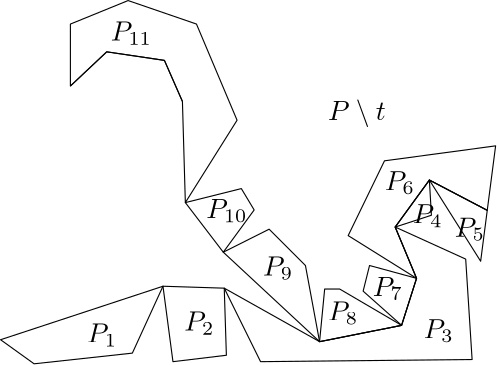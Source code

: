 <?xml version="1.0"?>
<!DOCTYPE ipe SYSTEM "ipe.dtd">
<ipe version="70000" creator="ipe6upgrade">
<info created="D:20081119100805" modified="D:20081119101521"/>
<ipestyle name="ipe6">
<color name="red" value="1 0 0"/>
<color name="green" value="0 1 0"/>
<color name="blue" value="0 0 1"/>
<color name="yellow" value="1 1 0"/>
<color name="gray1" value="0.125"/>
<color name="gray2" value="0.25"/>
<color name="gray3" value="0.375"/>
<color name="gray4" value="0.5"/>
<color name="gray5" value="0.625"/>
<color name="gray6" value="0.75"/>
<color name="gray7" value="0.875"/>
<dashstyle name="dashed" value="[4] 0"/>
<dashstyle name="dotted" value="[1 3] 0"/>
<dashstyle name="dash dotted" value="[4 2 1 2] 0"/>
<dashstyle name="dash dot dotted" value="[4 2 1 2 1 2] 0"/>
<pen name="heavier" value="0.8"/>
<pen name="fat" value="1.2"/>
<pen name="ultrafat" value="2"/>
<textsize name="large" value="\large"/>
<textsize name="Large" value="\Large"/>
<textsize name="LARGE" value="\LARGE"/>
<textsize name="huge" value="\huge"/>
<textsize name="Huge" value="\Huge"/>
<textsize name="small" value="\small"/>
<textsize name="footnote" value="\footnotesize"/>
<textsize name="tiny" value="\tiny"/>
<symbolsize name="small" value="2"/>
<symbolsize name="tiny" value="1.1"/>
<symbolsize name="large" value="5"/>
<arrowsize name="small" value="5"/>
<arrowsize name="tiny" value="3"/>
<arrowsize name="large" value="10"/>
<symbol name="mark/circle(sx)" transformations="translations">
<path fill="sym-stroke">
0.6 0 0 0.6 0 0 e 0.4 0 0 0.4 0 0 e
</path></symbol>
<symbol name="mark/disk(sx)" transformations="translations">
<path fill="sym-stroke">
0.6 0 0 0.6 0 0 e
</path></symbol>
<symbol name="mark/fdisk(sfx)" transformations="translations">
<group><path fill="sym-stroke" fillrule="eofill">
0.6 0 0 0.6 0 0 e 0.4 0 0 0.4 0 0 e
</path><path fill="sym-fill">
0.4 0 0 0.4 0 0 e
</path></group></symbol>
<symbol name="mark/box(sx)" transformations="translations">
<path fill="sym-stroke" fillrule="eofill">
-0.6 -0.6 m 0.6 -0.6 l 0.6 0.6 l -0.6 0.6 l h -0.4 -0.4 m 0.4 -0.4 l 0.4 0.4 l -0.4 0.4 l h</path></symbol>
<symbol name="mark/square(sx)" transformations="translations">
<path fill="sym-stroke">
-0.6 -0.6 m 0.6 -0.6 l 0.6 0.6 l -0.6 0.6 l h</path></symbol>
<symbol name="mark/fsquare(sfx)" transformations="translations">
<group><path fill="sym-stroke" fillrule="eofill">
-0.6 -0.6 m 0.6 -0.6 l 0.6 0.6 l -0.6 0.6 l h-0.4 -0.4 m 0.4 -0.4 l 0.4 0.4 l -0.4 0.4 l h</path><path fill="sym-fill">
-0.4 -0.4 m 0.4 -0.4 l 0.4 0.4 l -0.4 0.4 l h</path></group></symbol>
<symbol name="mark/cross(sx)" transformations="translations">
<group><path fill="sym-stroke">
-0.43 -0.57 m 0.57 0.43 l 0.43 0.57 l -0.57 -0.43 l h</path><path fill="sym-stroke">
-0.43 0.57 m 0.57 -0.43 l 0.43 -0.57 l -0.57 0.43 l h</path>
</group></symbol>
<textstyle name="center" begin="\begin{center}"
end="\end{center}"/>
<textstyle name="itemize" begin="\begin{itemize}"
end="\end{itemize}"/>
<textstyle name="item" begin="\begin{itemize}\item{}"
end="\end{itemize}"/>
</ipestyle>
<page>
<layer name="alpha"/>
<view layers="alpha" active="alpha"/>
<path layer="alpha" stroke="gray2" pen="normal" matrix="1 0 0 1 6.21337 110.656">
317.219 295.625 m
346.75 301.5 l
352.134 318.423 l
344.442 336.885 l
356.75 353.808 l
377.586 342.899 l
</path>
<path stroke="black" pen="normal" matrix="1 0 0 1 6.21337 110.656">
267.85 382.106 m
261.365 396.885 l
240.596 399.962 l
227.519 387.654 l
</path>
<text stroke="black" pos="239.703 406.002" type="label" transformations="translations" width="10.866" valign="baseline" size="normal">$P_1$</text>
<text stroke="black" matrix="1 0 0 1 35.0115 4.26226" pos="239.703 406.002" type="label" transformations="translations" width="10.866" valign="baseline" size="normal">$P_2$</text>
<text stroke="black" matrix="1 0 0 1 121.17 1.52224" pos="239.703 406.002" type="label" transformations="translations" width="10.866" valign="baseline" size="normal">$P_3$</text>
<text stroke="black" matrix="1 0 0 1 117.212 42.9271" pos="239.703 406.002" type="label" transformations="translations" width="10.866" valign="baseline" size="normal">$P_4$</text>
<text stroke="black" matrix="1 0 0 1 107.166 54.8005" pos="239.703 406.002" type="label" transformations="translations" width="10.866" valign="baseline" size="normal">$P_6$</text>
<text stroke="black" matrix="1 0 0 1 102.903 16.7446" pos="239.703 406.002" type="label" transformations="translations" width="10.866" valign="baseline" size="normal">$P_7$</text>
<text stroke="black" matrix="1 0 0 1 86.7675 7.91563" pos="239.703 406.002" type="label" transformations="translations" width="10.866" valign="baseline" size="normal">$P_8$</text>
<text stroke="black" matrix="1 0 0 1 63.3251 24.0514" pos="239.703 406.002" type="label" transformations="translations" width="10.866" valign="baseline" size="normal">$P_9$</text>
<text stroke="black" matrix="1 0 0 1 42.9271 44.7538" pos="239.703 406.002" type="label" transformations="translations" width="14.837" valign="baseline" size="normal">$P_{10}$</text>
<text stroke="black" matrix="1 0 0 1 8.52453 108.688" pos="239.703 406.002" type="label" transformations="translations" width="14.837" valign="baseline" size="normal">$P_{11}$</text>
<text stroke="black" matrix="1 0 0 1 132.435 38.0559" pos="239.703 406.002" type="label" transformations="translations" width="10.866" valign="baseline" size="normal">$P_5$</text>
<path stroke="black" pen="normal">
208.59 406.981 m
267.061 426.238 l
256.039 402.156 l
220.655 398.31 l
h
</path>
<path stroke="black" pen="normal">
267.061 426.238 m
270.655 399.079 l
289.886 401.387 l
289.119 425.538 l
h
</path>
<path stroke="black" pen="normal">
289.119 425.538 m
302.193 399.079 l
378.347 399.848 l
376.039 436.002 l
350.655 447.541 l
358.347 429.079 l
352.963 412.156 l
323.432 406.281 l
h
</path>
<path stroke="black" pen="normal">
362.963 464.464 m
363.696 451.797 l
350.655 447.541 l
h
</path>
<path stroke="black" pen="normal">
362.963 464.464 m
381.424 435.233 l
383.799 453.555 l
h
</path>
<path stroke="black" pen="normal">
362.963 464.464 m
383.799 453.555 l
386.809 476.771 l
346.809 471.387 l
333.732 444.464 l
358.347 429.079 l
350.655 447.541 l
h
</path>
<path stroke="black" pen="normal">
358.347 429.079 m
341.424 433.694 l
339.116 424.464 l
352.963 412.156 l
h
</path>
<path stroke="black" pen="normal">
352.963 412.156 m
330.655 425.233 l
325.27 425.233 l
323.432 406.281 l
h
</path>
<path stroke="black" pen="normal">
323.432 406.281 m
318.347 433.694 l
305.27 446.771 l
288.769 438.492 l
h
</path>
<path stroke="black" pen="normal">
288.769 438.492 m
299.886 453.694 l
295.27 461.387 l
275.114 456.349 l
h
</path>
<path stroke="black" pen="normal">
275.114 456.349 m
293.732 486.002 l
279.116 520.618 l
254.501 529.079 l
233.732 520.618 l
233.732 498.31 l
246.809 510.618 l
267.578 507.541 l
274.063 492.762 l
h
</path>
<text stroke="black" pos="326.5 486.079" type="label" transformations="translations" width="20.787" style="normal" valign="baseline" size="normal">$P\setminus t$</text>
</page>
</ipe>
